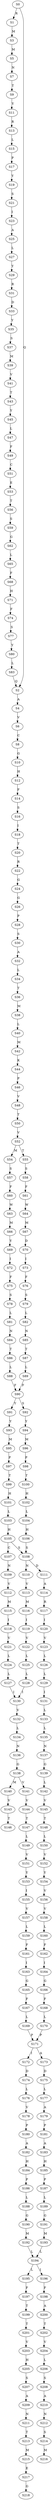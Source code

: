 strict digraph  {
	S0 -> S1 [ label = R ];
	S0 -> S2 [ label = Q ];
	S1 -> S3 [ label = M ];
	S2 -> S4 [ label = A ];
	S3 -> S5 [ label = M ];
	S4 -> S6 [ label = V ];
	S5 -> S7 [ label = N ];
	S6 -> S8 [ label = C ];
	S7 -> S9 [ label = T ];
	S8 -> S10 [ label = G ];
	S9 -> S11 [ label = Y ];
	S10 -> S12 [ label = H ];
	S11 -> S13 [ label = R ];
	S12 -> S14 [ label = F ];
	S13 -> S15 [ label = L ];
	S14 -> S16 [ label = S ];
	S15 -> S17 [ label = P ];
	S16 -> S18 [ label = I ];
	S17 -> S19 [ label = Y ];
	S18 -> S20 [ label = T ];
	S19 -> S21 [ label = S ];
	S20 -> S22 [ label = R ];
	S21 -> S23 [ label = I ];
	S22 -> S24 [ label = G ];
	S23 -> S25 [ label = A ];
	S24 -> S26 [ label = G ];
	S25 -> S27 [ label = L ];
	S26 -> S28 [ label = P ];
	S27 -> S29 [ label = Y ];
	S28 -> S30 [ label = S ];
	S29 -> S31 [ label = R ];
	S30 -> S32 [ label = A ];
	S31 -> S33 [ label = D ];
	S32 -> S34 [ label = L ];
	S33 -> S35 [ label = Y ];
	S34 -> S36 [ label = T ];
	S35 -> S37 [ label = S ];
	S36 -> S38 [ label = M ];
	S37 -> S39 [ label = M ];
	S38 -> S40 [ label = L ];
	S39 -> S41 [ label = V ];
	S40 -> S42 [ label = M ];
	S41 -> S43 [ label = T ];
	S42 -> S44 [ label = K ];
	S43 -> S45 [ label = Y ];
	S44 -> S46 [ label = P ];
	S45 -> S47 [ label = L ];
	S46 -> S48 [ label = V ];
	S47 -> S49 [ label = F ];
	S48 -> S50 [ label = T ];
	S49 -> S51 [ label = C ];
	S50 -> S52 [ label = V ];
	S51 -> S53 [ label = E ];
	S52 -> S54 [ label = M ];
	S52 -> S55 [ label = T ];
	S53 -> S56 [ label = T ];
	S54 -> S57 [ label = S ];
	S55 -> S58 [ label = S ];
	S56 -> S59 [ label = S ];
	S57 -> S60 [ label = F ];
	S58 -> S61 [ label = F ];
	S59 -> S62 [ label = G ];
	S60 -> S63 [ label = W ];
	S61 -> S64 [ label = W ];
	S62 -> S65 [ label = L ];
	S63 -> S66 [ label = M ];
	S64 -> S67 [ label = M ];
	S65 -> S68 [ label = F ];
	S66 -> S69 [ label = Y ];
	S67 -> S70 [ label = D ];
	S68 -> S71 [ label = H ];
	S69 -> S72 [ label = I ];
	S70 -> S73 [ label = I ];
	S71 -> S74 [ label = F ];
	S72 -> S75 [ label = F ];
	S73 -> S76 [ label = F ];
	S74 -> S77 [ label = S ];
	S75 -> S78 [ label = S ];
	S76 -> S79 [ label = S ];
	S77 -> S80 [ label = Y ];
	S78 -> S81 [ label = L ];
	S79 -> S82 [ label = L ];
	S80 -> S83 [ label = L ];
	S81 -> S84 [ label = N ];
	S82 -> S85 [ label = N ];
	S83 -> S2 [ label = Q ];
	S84 -> S86 [ label = T ];
	S85 -> S87 [ label = T ];
	S86 -> S88 [ label = L ];
	S87 -> S89 [ label = L ];
	S88 -> S90 [ label = F ];
	S89 -> S90 [ label = F ];
	S90 -> S91 [ label = Y ];
	S90 -> S92 [ label = S ];
	S91 -> S93 [ label = Y ];
	S92 -> S94 [ label = Y ];
	S93 -> S95 [ label = M ];
	S94 -> S96 [ label = M ];
	S95 -> S97 [ label = P ];
	S96 -> S98 [ label = P ];
	S97 -> S99 [ label = T ];
	S98 -> S100 [ label = T ];
	S99 -> S101 [ label = H ];
	S100 -> S102 [ label = H ];
	S101 -> S103 [ label = L ];
	S102 -> S104 [ label = L ];
	S103 -> S105 [ label = H ];
	S104 -> S106 [ label = H ];
	S105 -> S107 [ label = C ];
	S105 -> S108 [ label = S ];
	S106 -> S108 [ label = S ];
	S107 -> S109 [ label = N ];
	S108 -> S110 [ label = N ];
	S108 -> S111 [ label = D ];
	S109 -> S112 [ label = V ];
	S110 -> S113 [ label = V ];
	S111 -> S114 [ label = A ];
	S112 -> S115 [ label = M ];
	S113 -> S116 [ label = M ];
	S114 -> S117 [ label = R ];
	S115 -> S118 [ label = I ];
	S116 -> S119 [ label = I ];
	S117 -> S120 [ label = I ];
	S118 -> S121 [ label = V ];
	S119 -> S122 [ label = V ];
	S120 -> S123 [ label = V ];
	S121 -> S124 [ label = L ];
	S122 -> S125 [ label = L ];
	S123 -> S126 [ label = L ];
	S124 -> S127 [ label = L ];
	S125 -> S128 [ label = L ];
	S126 -> S129 [ label = L ];
	S127 -> S130 [ label = I ];
	S128 -> S130 [ label = I ];
	S129 -> S131 [ label = I ];
	S130 -> S132 [ label = V ];
	S131 -> S133 [ label = L ];
	S132 -> S134 [ label = L ];
	S133 -> S135 [ label = L ];
	S134 -> S136 [ label = N ];
	S135 -> S137 [ label = N ];
	S136 -> S138 [ label = G ];
	S137 -> S139 [ label = G ];
	S138 -> S140 [ label = M ];
	S138 -> S141 [ label = V ];
	S139 -> S142 [ label = L ];
	S140 -> S143 [ label = V ];
	S141 -> S144 [ label = V ];
	S142 -> S145 [ label = V ];
	S143 -> S146 [ label = T ];
	S144 -> S147 [ label = T ];
	S145 -> S148 [ label = T ];
	S147 -> S149 [ label = L ];
	S148 -> S150 [ label = L ];
	S149 -> S151 [ label = V ];
	S150 -> S152 [ label = V ];
	S151 -> S153 [ label = Y ];
	S152 -> S154 [ label = Y ];
	S153 -> S155 [ label = I ];
	S154 -> S156 [ label = V ];
	S155 -> S157 [ label = V ];
	S156 -> S158 [ label = V ];
	S157 -> S159 [ label = L ];
	S158 -> S160 [ label = L ];
	S159 -> S161 [ label = F ];
	S160 -> S162 [ label = F ];
	S161 -> S163 [ label = I ];
	S162 -> S164 [ label = I ];
	S163 -> S165 [ label = G ];
	S164 -> S166 [ label = G ];
	S165 -> S167 [ label = F ];
	S166 -> S168 [ label = F ];
	S167 -> S169 [ label = L ];
	S168 -> S170 [ label = L ];
	S169 -> S171 [ label = P ];
	S170 -> S171 [ label = P ];
	S171 -> S172 [ label = I ];
	S171 -> S173 [ label = A ];
	S172 -> S174 [ label = D ];
	S173 -> S175 [ label = D ];
	S174 -> S176 [ label = L ];
	S175 -> S177 [ label = L ];
	S176 -> S178 [ label = V ];
	S177 -> S179 [ label = A ];
	S178 -> S180 [ label = P ];
	S179 -> S181 [ label = P ];
	S180 -> S182 [ label = A ];
	S181 -> S183 [ label = A ];
	S182 -> S184 [ label = H ];
	S183 -> S185 [ label = H ];
	S184 -> S186 [ label = P ];
	S185 -> S187 [ label = P ];
	S186 -> S188 [ label = L ];
	S187 -> S189 [ label = L ];
	S188 -> S190 [ label = G ];
	S189 -> S191 [ label = G ];
	S190 -> S192 [ label = M ];
	S191 -> S193 [ label = M ];
	S192 -> S194 [ label = L ];
	S193 -> S194 [ label = L ];
	S194 -> S195 [ label = L ];
	S194 -> S196 [ label = I ];
	S195 -> S197 [ label = F ];
	S196 -> S198 [ label = F ];
	S197 -> S199 [ label = T ];
	S198 -> S200 [ label = A ];
	S199 -> S201 [ label = T ];
	S200 -> S202 [ label = T ];
	S201 -> S203 [ label = V ];
	S202 -> S204 [ label = V ];
	S203 -> S205 [ label = H ];
	S204 -> S206 [ label = L ];
	S205 -> S207 [ label = S ];
	S206 -> S208 [ label = S ];
	S207 -> S209 [ label = A ];
	S208 -> S210 [ label = A ];
	S209 -> S211 [ label = N ];
	S210 -> S212 [ label = N ];
	S211 -> S213 [ label = T ];
	S212 -> S214 [ label = S ];
	S213 -> S215 [ label = M ];
	S214 -> S216 [ label = M ];
	S215 -> S217 [ label = E ];
	S217 -> S218 [ label = G ];
}
